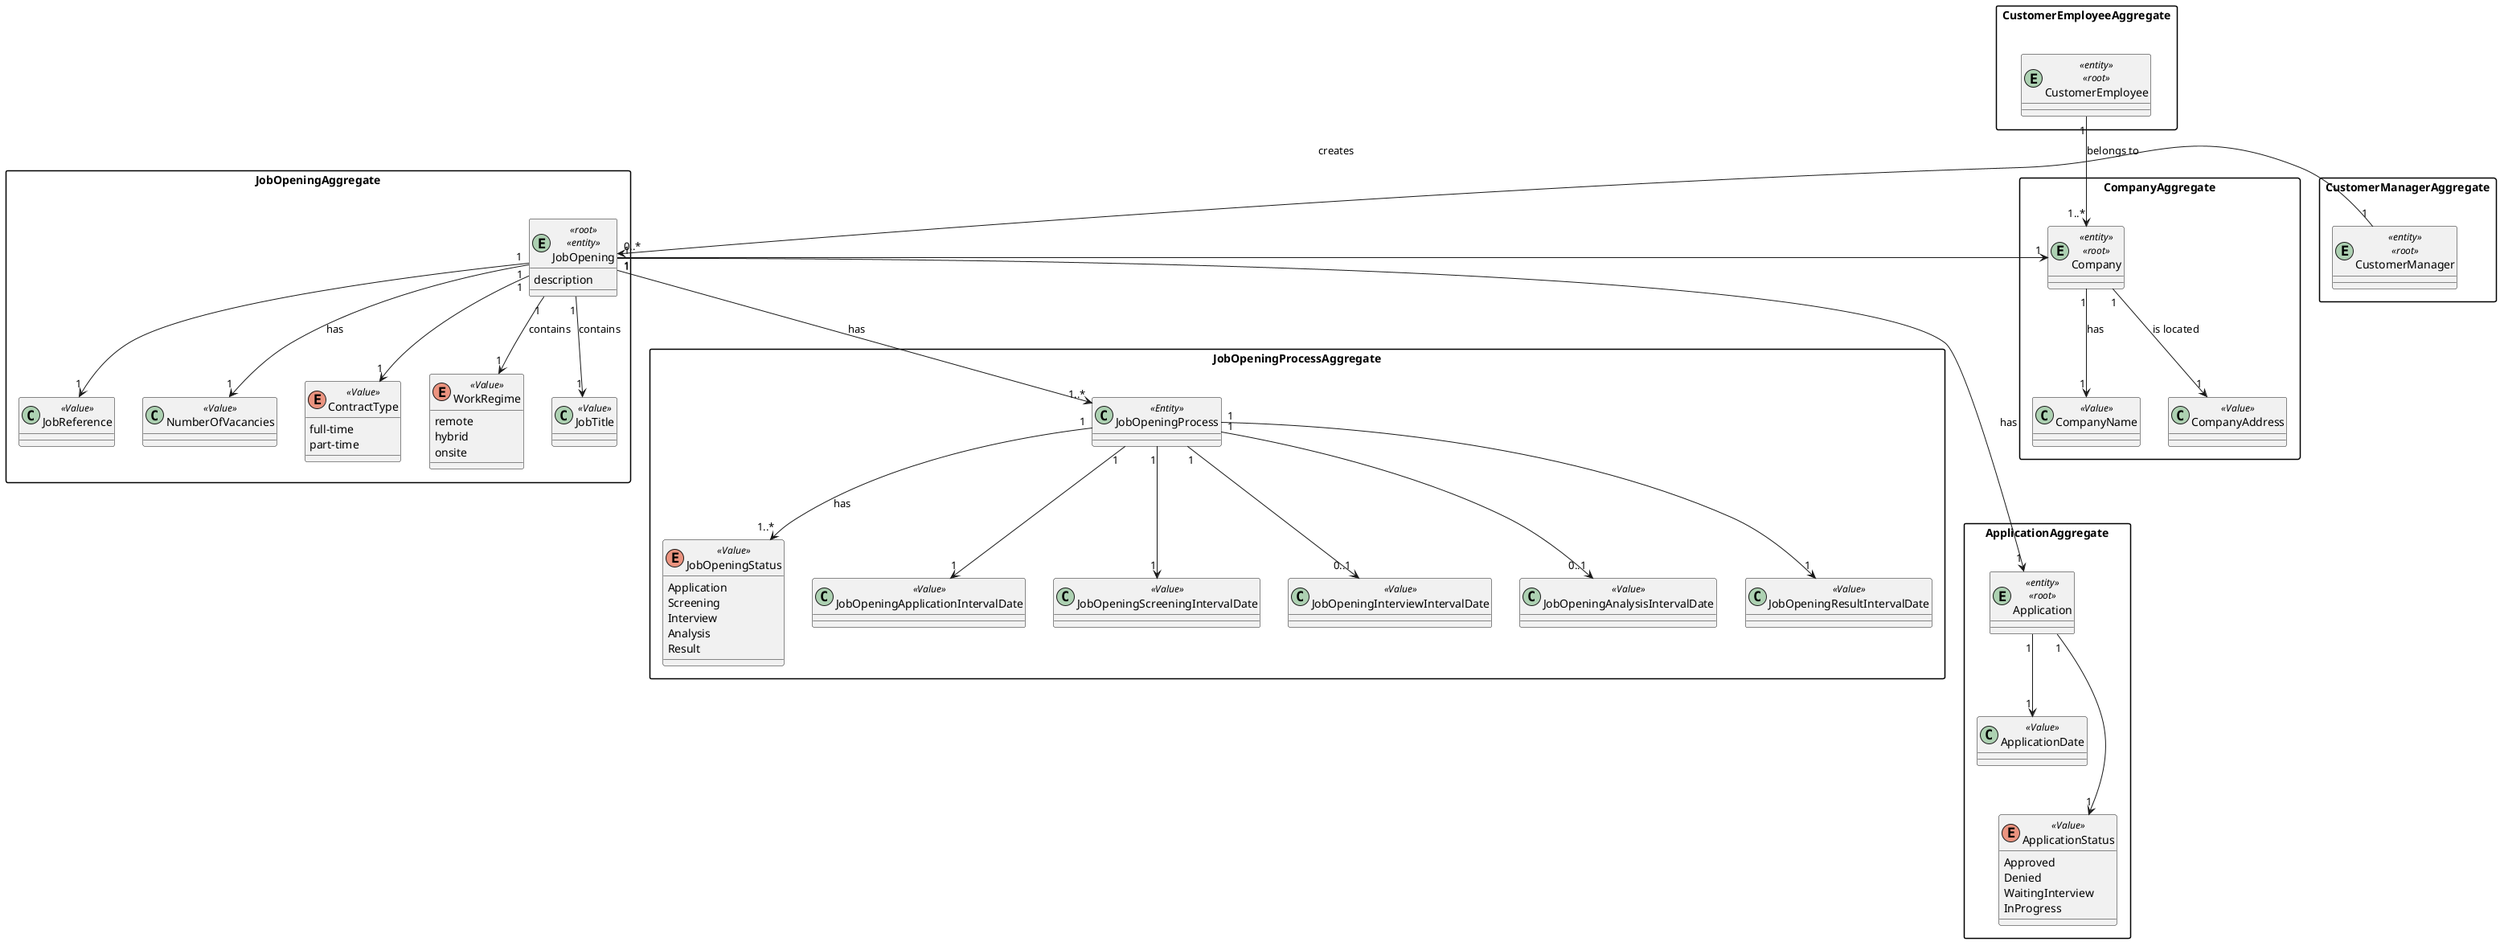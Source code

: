 @startuml

skinparam packageStyle rectangle

package JobOpeningAggregate {
 entity JobOpening <<root>> <<entity>>{
 description
 }

 class JobReference <<Value>> {
 }

 class NumberOfVacancies <<Value>> {
 }

 enum ContractType<<Value>> {
 full-time
 part-time
 }

 enum WorkRegime <<Value>>{
 remote
 hybrid
 onsite
 }

 class JobTitle <<Value>> {
 }
 }

 package JobOpeningProcessAggregate {
     class JobOpeningProcess <<Entity>> {
      }

      enum JobOpeningStatus <<Value>>{
      Application
      Screening
      Interview
      Analysis
      Result
      }


     class JobOpeningApplicationIntervalDate<<Value>>{}
     class JobOpeningScreeningIntervalDate<<Value>>{}
     class JobOpeningInterviewIntervalDate<<Value>>{}
     class JobOpeningAnalysisIntervalDate<<Value>>{}
     class JobOpeningResultIntervalDate<<Value>>{}
 }

'ApplicationAggregate
package ApplicationAggregate {
  entity Application<<entity>> <<root>>  {}

  class ApplicationDate <<Value>> {
  }

  enum ApplicationStatus <<Value>> {
  Approved
  Denied
  WaitingInterview
  InProgress
  }
}

'CustomerEmployeeAggregate
package CustomerEmployeeAggregate{
entity CustomerEmployee <<entity>> <<root>>{
}
}

'CustomerManagerAggregate
package CustomerManagerAggregate{
entity CustomerManager<<entity>> <<root>> { }
}

'CompanyAggregate
package CompanyAggregate {
entity Company <<entity>> <<root>>{
}

class CompanyName <<Value>>{}

class CompanyAddress <<Value>>{}

}


'JobOpening
JobOpening "1" --> "1" JobTitle : contains
JobOpening "1" --> "1" ContractType
JobOpening "1" --> "1" WorkRegime : contains
JobOpening "1" --> "1" NumberOfVacancies : has

JobOpening "1" --> "1"  JobReference
JobOpening "1" -> "1" Company
JobOpening "1" --> "1..*" JobOpeningProcess : has
JobOpeningProcess "1" --> "1..*" JobOpeningStatus : has
JobOpening "1" ---> "1" Application : has

'JobOpeningProcess
JobOpeningProcess "1" --> "1" JobOpeningApplicationIntervalDate
JobOpeningProcess "1" --> "1" JobOpeningScreeningIntervalDate
JobOpeningProcess "1" --> "0..1" JobOpeningInterviewIntervalDate
JobOpeningProcess "1" --> "0..1" JobOpeningAnalysisIntervalDate
JobOpeningProcess "1" --> "1" JobOpeningResultIntervalDate

'Company
CustomerManager "1" -> "0..*"JobOpening : creates
CustomerEmployee "1" --> "1..*" Company :   belongs to
Company "1" --> "1" CompanyName : has
Company "1" --> "1" CompanyAddress : is located

'Application
Application "1" --> "1" ApplicationDate

Application "1" ---> "1" ApplicationStatus



@enduml